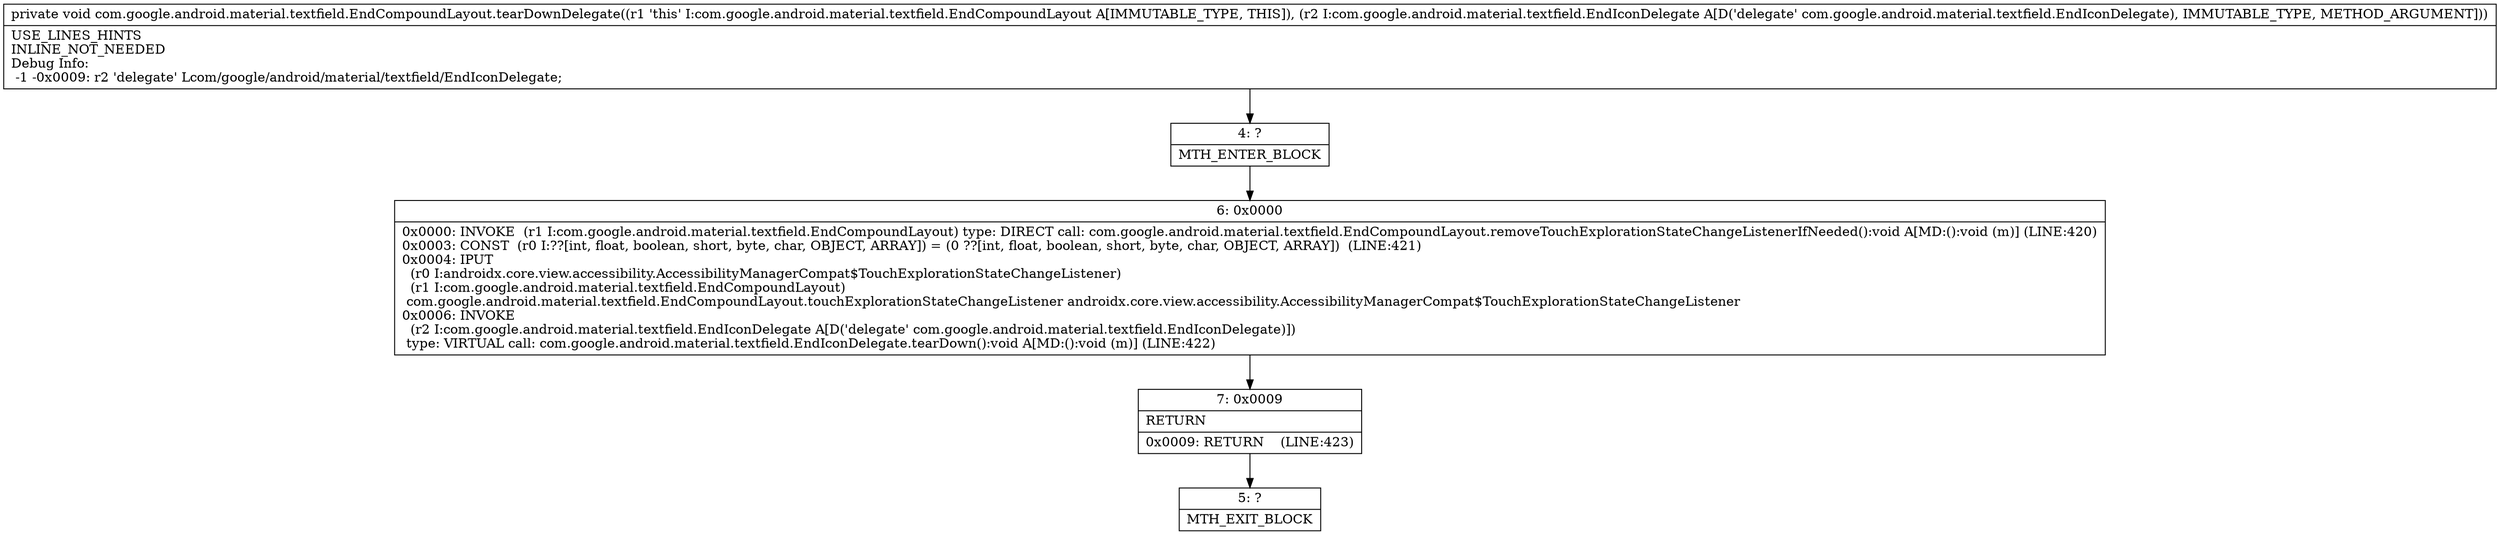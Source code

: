 digraph "CFG forcom.google.android.material.textfield.EndCompoundLayout.tearDownDelegate(Lcom\/google\/android\/material\/textfield\/EndIconDelegate;)V" {
Node_4 [shape=record,label="{4\:\ ?|MTH_ENTER_BLOCK\l}"];
Node_6 [shape=record,label="{6\:\ 0x0000|0x0000: INVOKE  (r1 I:com.google.android.material.textfield.EndCompoundLayout) type: DIRECT call: com.google.android.material.textfield.EndCompoundLayout.removeTouchExplorationStateChangeListenerIfNeeded():void A[MD:():void (m)] (LINE:420)\l0x0003: CONST  (r0 I:??[int, float, boolean, short, byte, char, OBJECT, ARRAY]) = (0 ??[int, float, boolean, short, byte, char, OBJECT, ARRAY])  (LINE:421)\l0x0004: IPUT  \l  (r0 I:androidx.core.view.accessibility.AccessibilityManagerCompat$TouchExplorationStateChangeListener)\l  (r1 I:com.google.android.material.textfield.EndCompoundLayout)\l com.google.android.material.textfield.EndCompoundLayout.touchExplorationStateChangeListener androidx.core.view.accessibility.AccessibilityManagerCompat$TouchExplorationStateChangeListener \l0x0006: INVOKE  \l  (r2 I:com.google.android.material.textfield.EndIconDelegate A[D('delegate' com.google.android.material.textfield.EndIconDelegate)])\l type: VIRTUAL call: com.google.android.material.textfield.EndIconDelegate.tearDown():void A[MD:():void (m)] (LINE:422)\l}"];
Node_7 [shape=record,label="{7\:\ 0x0009|RETURN\l|0x0009: RETURN    (LINE:423)\l}"];
Node_5 [shape=record,label="{5\:\ ?|MTH_EXIT_BLOCK\l}"];
MethodNode[shape=record,label="{private void com.google.android.material.textfield.EndCompoundLayout.tearDownDelegate((r1 'this' I:com.google.android.material.textfield.EndCompoundLayout A[IMMUTABLE_TYPE, THIS]), (r2 I:com.google.android.material.textfield.EndIconDelegate A[D('delegate' com.google.android.material.textfield.EndIconDelegate), IMMUTABLE_TYPE, METHOD_ARGUMENT]))  | USE_LINES_HINTS\lINLINE_NOT_NEEDED\lDebug Info:\l  \-1 \-0x0009: r2 'delegate' Lcom\/google\/android\/material\/textfield\/EndIconDelegate;\l}"];
MethodNode -> Node_4;Node_4 -> Node_6;
Node_6 -> Node_7;
Node_7 -> Node_5;
}

